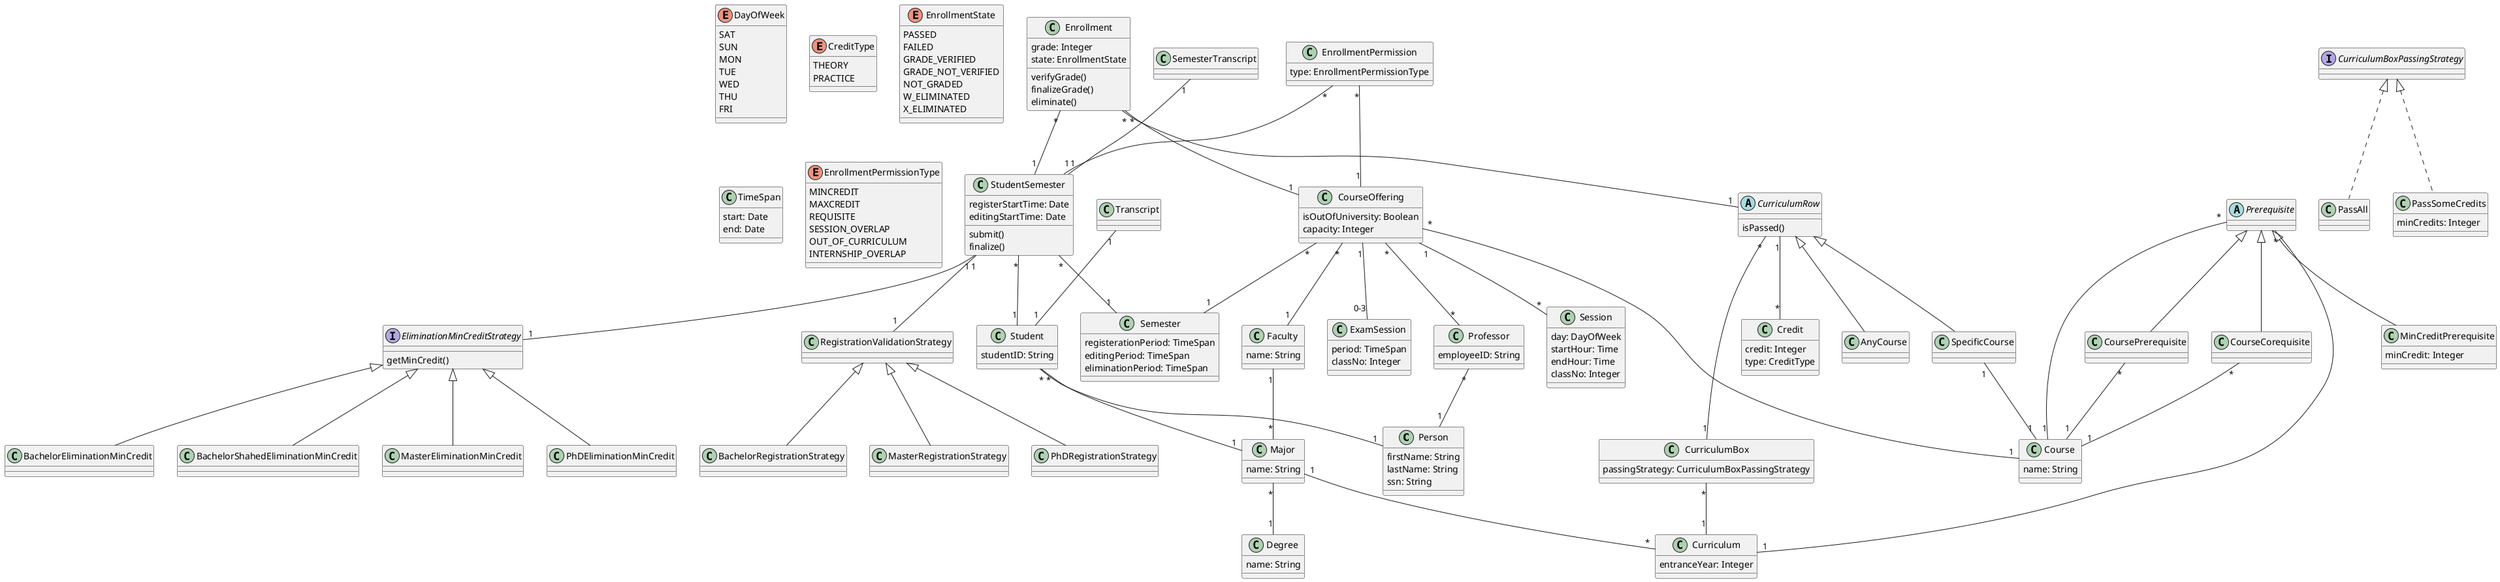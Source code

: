 @startuml boostan

class Person {
    firstName: String
    lastName: String
    ssn: String
}

class Student {
    studentID: String
}
Student "*" -- "1" Person
Student "*" -- "1" Major

class Professor {
    employeeID: String
}
Professor "*" -- "1" Person

class Major {
    name: String
}
Major "*" -- "1" Degree
Major "1" -- "*" Curriculum

class Degree {
    name: String
}

class Curriculum {
    entranceYear: Integer
}

class Course {
    name: String
}

enum DayOfWeek {
    SAT
    SUN
    MON
    TUE
    WED
    THU
    FRI
}

class Faculty {
    name: String
}
Faculty "1" -- "*" Major

class Session {
    day: DayOfWeek
    startHour: Time
    endHour: Time
    classNo: Integer
}

class ExamSession {
    period: TimeSpan
    classNo: Integer
}

class CourseOffering {
    isOutOfUniversity: Boolean
    capacity: Integer
}

CourseOffering "1" -- "0-3" ExamSession
CourseOffering "*" -- "1" Faculty
CourseOffering "1" -- "*" Session
CourseOffering "*" -- "*" Professor
CourseOffering "*" -- "1" Course
CourseOffering "*" -- "1" Semester

class Semester {
    registerationPeriod: TimeSpan
    editingPeriod: TimeSpan
    eliminationPeriod: TimeSpan
}

interface CurriculumBoxPassingStrategy {
}

CurriculumBoxPassingStrategy <|.. PassAll
class PassAll {
}

CurriculumBoxPassingStrategy <|.. PassSomeCredits
class PassSomeCredits {
    minCredits: Integer
}

class CurriculumBox {
    passingStrategy: CurriculumBoxPassingStrategy
}

CurriculumBox "*" -- "1" Curriculum
CurriculumRow "*" -- "1" CurriculumBox

abstract class CurriculumRow {
    isPassed()
}

CurriculumRow "1" -- "*" Credit

CurriculumRow <|-- SpecificCourse
class SpecificCourse {
}

SpecificCourse "1" -- "1" Course

CurriculumRow <|-- AnyCourse
class AnyCourse {
}

class Credit {
    credit: Integer
    type: CreditType
}

enum CreditType {
    THEORY
    PRACTICE
}

abstract class Prerequisite {
}

Prerequisite "*" -- "1" Curriculum
Prerequisite "*" -- "1" Course

Prerequisite <|-- CoursePrerequisite
class CoursePrerequisite {
}
CoursePrerequisite "*" -- "1" Course

Prerequisite <|-- CourseCorequisite
class CourseCorequisite {
}

CourseCorequisite "*" -- "1" Course

Prerequisite <|-- MinCreditPrerequisite
class MinCreditPrerequisite {
    minCredit: Integer
}

class Enrollment {
    grade: Integer
    state: EnrollmentState
    verifyGrade()
    finalizeGrade()
    eliminate()
}

enum EnrollmentState {
    PASSED
    FAILED
    GRADE_VERIFIED
    GRADE_NOT_VERIFIED
    NOT_GRADED
    W_ELIMINATED
    X_ELIMINATED
}

Enrollment "*" -- "1" CourseOffering
Enrollment "*" -- "1" CurriculumRow
Enrollment "*" -- "1" StudentSemester

class StudentSemester {
    registerStartTime: Date
    editingStartTime: Date
    submit()
    finalize()
}
StudentSemester "*" -- "1" Semester
StudentSemester "*" -- "1" Student
StudentSemester "1" -- "1" RegistrationValidationStrategy
StudentSemester "1" -- "1" EliminationMinCreditStrategy

class TimeSpan {
    start: Date
    end: Date
}

class SemesterTranscript {
}
SemesterTranscript "1" -- "1" StudentSemester

class Transcript {
}
Transcript "1" -- "1" Student

class EnrollmentPermission {
    type: EnrollmentPermissionType
}
EnrollmentPermission "*" -- "1" CourseOffering
EnrollmentPermission "*" -- "1" StudentSemester

enum EnrollmentPermissionType {
    MINCREDIT
    MAXCREDIT
    REQUISITE
    SESSION_OVERLAP
    OUT_OF_CURRICULUM
    INTERNSHIP_OVERLAP
}

class RegistrationValidationStrategy {
}

RegistrationValidationStrategy <|-- BachelorRegistrationStrategy
class BachelorRegistrationStrategy {
}

RegistrationValidationStrategy <|-- MasterRegistrationStrategy
class MasterRegistrationStrategy {
}

RegistrationValidationStrategy <|-- PhDRegistrationStrategy
class PhDRegistrationStrategy {
}

interface EliminationMinCreditStrategy {
    getMinCredit()
}
EliminationMinCreditStrategy <|-- BachelorEliminationMinCredit
EliminationMinCreditStrategy <|-- BachelorShahedEliminationMinCredit
EliminationMinCreditStrategy <|-- MasterEliminationMinCredit
EliminationMinCreditStrategy <|-- PhDEliminationMinCredit

@enduml